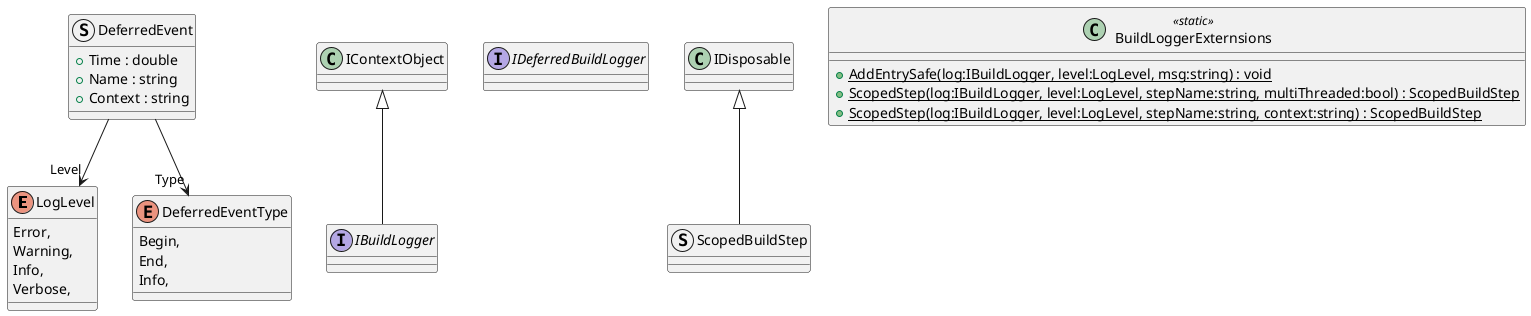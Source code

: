 @startuml
enum LogLevel {
    Error,
    Warning,
    Info,
    Verbose,
}
interface IBuildLogger {
}
enum DeferredEventType {
    Begin,
    End,
    Info,
}
struct DeferredEvent {
    + Time : double
    + Name : string
    + Context : string
}
interface IDeferredBuildLogger {
}
struct ScopedBuildStep {
}
class BuildLoggerExternsions <<static>> {
    + {static} AddEntrySafe(log:IBuildLogger, level:LogLevel, msg:string) : void
    + {static} ScopedStep(log:IBuildLogger, level:LogLevel, stepName:string, multiThreaded:bool) : ScopedBuildStep
    + {static} ScopedStep(log:IBuildLogger, level:LogLevel, stepName:string, context:string) : ScopedBuildStep
}
IContextObject <|-- IBuildLogger
DeferredEvent --> "Level" LogLevel
DeferredEvent --> "Type" DeferredEventType
IDisposable <|-- ScopedBuildStep
@enduml
